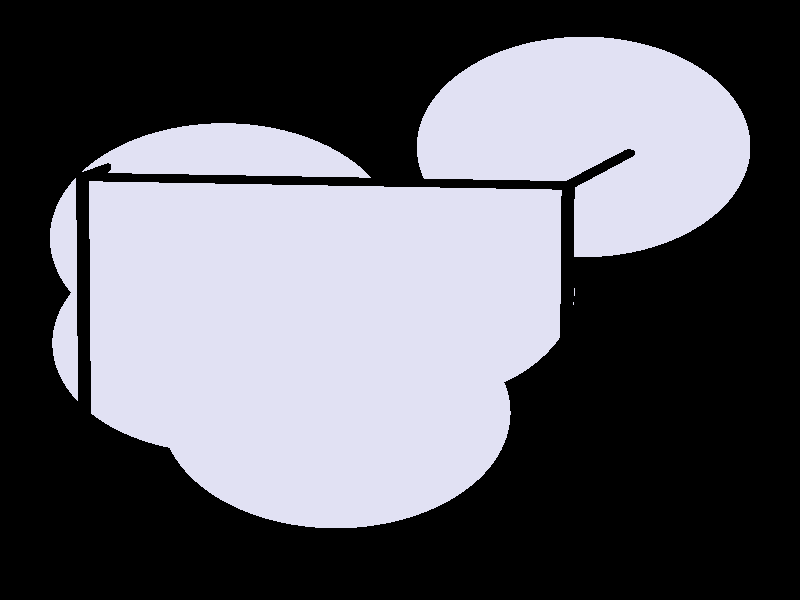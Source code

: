 #include "colors.inc"
#include "finish.inc"

global_settings {assumed_gamma 1 max_trace_level 6}
background {color White transmit 1.0}
camera {perspective
  right -6.14*x up 6.97*y
  direction 50.00*z
  location <0,0,50.00> look_at <0,0,0>}


light_source {<  2.00,   3.00,  40.00> color White
  area_light <0.70, 0, 0>, <0, 0.70, 0>, 3, 3
  adaptive 1 jitter}
// no fog
#declare simple = finish {phong 0.7}
#declare pale = finish {ambient 0.5 diffuse 0.85 roughness 0.001 specular 0.200 }
#declare intermediate = finish {ambient 0.3 diffuse 0.6 specular 0.1 roughness 0.04}
#declare vmd = finish {ambient 0.0 diffuse 0.65 phong 0.1 phong_size 40.0 specular 0.5 }
#declare jmol = finish {ambient 0.2 diffuse 0.6 specular 1 roughness 0.001 metallic}
#declare ase2 = finish {ambient 0.05 brilliance 3 diffuse 0.6 metallic specular 0.7 roughness 0.04 reflection 0.15}
#declare ase3 = finish {ambient 0.15 brilliance 2 diffuse 0.6 metallic specular 1.0 roughness 0.001 reflection 0.0}
#declare glass = finish {ambient 0.05 diffuse 0.3 specular 1.0 roughness 0.001}
#declare glass2 = finish {ambient 0.01 diffuse 0.3 specular 1.0 reflection 0.25 roughness 0.001}
#declare Rcell = 0.050;
#declare Rbond = 0.100;

#macro atom(LOC, R, COL, TRANS, FIN)
  sphere{LOC, R texture{pigment{color COL transmit TRANS} finish{FIN}}}
#end
#macro constrain(LOC, R, COL, TRANS FIN)
union{torus{R, Rcell rotate 45*z texture{pigment{color COL transmit TRANS} finish{FIN}}}
     torus{R, Rcell rotate -45*z texture{pigment{color COL transmit TRANS} finish{FIN}}}
     translate LOC}
#end

cylinder {< -2.48,  -3.20,  -1.43>, < -1.65,  -2.50,  -5.77>, Rcell pigment {Black}}
cylinder {< -2.47,   1.45,  -0.69>, < -1.64,   2.14,  -5.03>, Rcell pigment {Black}}
cylinder {<  1.29,   1.33,   0.01>, <  2.12,   2.02,  -4.33>, Rcell pigment {Black}}
cylinder {<  1.28,  -3.32,  -0.73>, <  2.11,  -2.63,  -5.07>, Rcell pigment {Black}}
cylinder {< -2.48,  -3.20,  -1.43>, < -2.47,   1.45,  -0.69>, Rcell pigment {Black}}
cylinder {< -1.65,  -2.50,  -5.77>, < -1.64,   2.14,  -5.03>, Rcell pigment {Black}}
cylinder {<  2.11,  -2.63,  -5.07>, <  2.12,   2.02,  -4.33>, Rcell pigment {Black}}
cylinder {<  1.28,  -3.32,  -0.73>, <  1.29,   1.33,   0.01>, Rcell pigment {Black}}
cylinder {< -2.48,  -3.20,  -1.43>, <  1.28,  -3.32,  -0.73>, Rcell pigment {Black}}
cylinder {< -1.65,  -2.50,  -5.77>, <  2.11,  -2.63,  -5.07>, Rcell pigment {Black}}
cylinder {< -1.64,   2.14,  -5.03>, <  2.12,   2.02,  -4.33>, Rcell pigment {Black}}
cylinder {< -2.47,   1.45,  -0.69>, <  1.29,   1.33,   0.01>, Rcell pigment {Black}}
atom(<  0.05,   0.10,  -3.74>, 1.39, rgb <0.75, 0.75, 0.90>, 0.0, ase2) // #0
atom(< -1.53,  -0.55,  -4.75>, 1.39, rgb <0.75, 0.75, 0.90>, 0.0, ase2) // #1
atom(<  1.53,   1.93,  -4.32>, 1.39, rgb <0.75, 0.75, 0.90>, 0.0, ase2) // #2
atom(< -0.51,  -1.36,  -1.88>, 1.39, rgb <0.75, 0.75, 0.90>, 0.0, ase2) // #3
atom(< -1.41,   0.75,  -2.13>, 1.39, rgb <0.75, 0.75, 0.90>, 0.0, ase2) // #4

// no constraints
